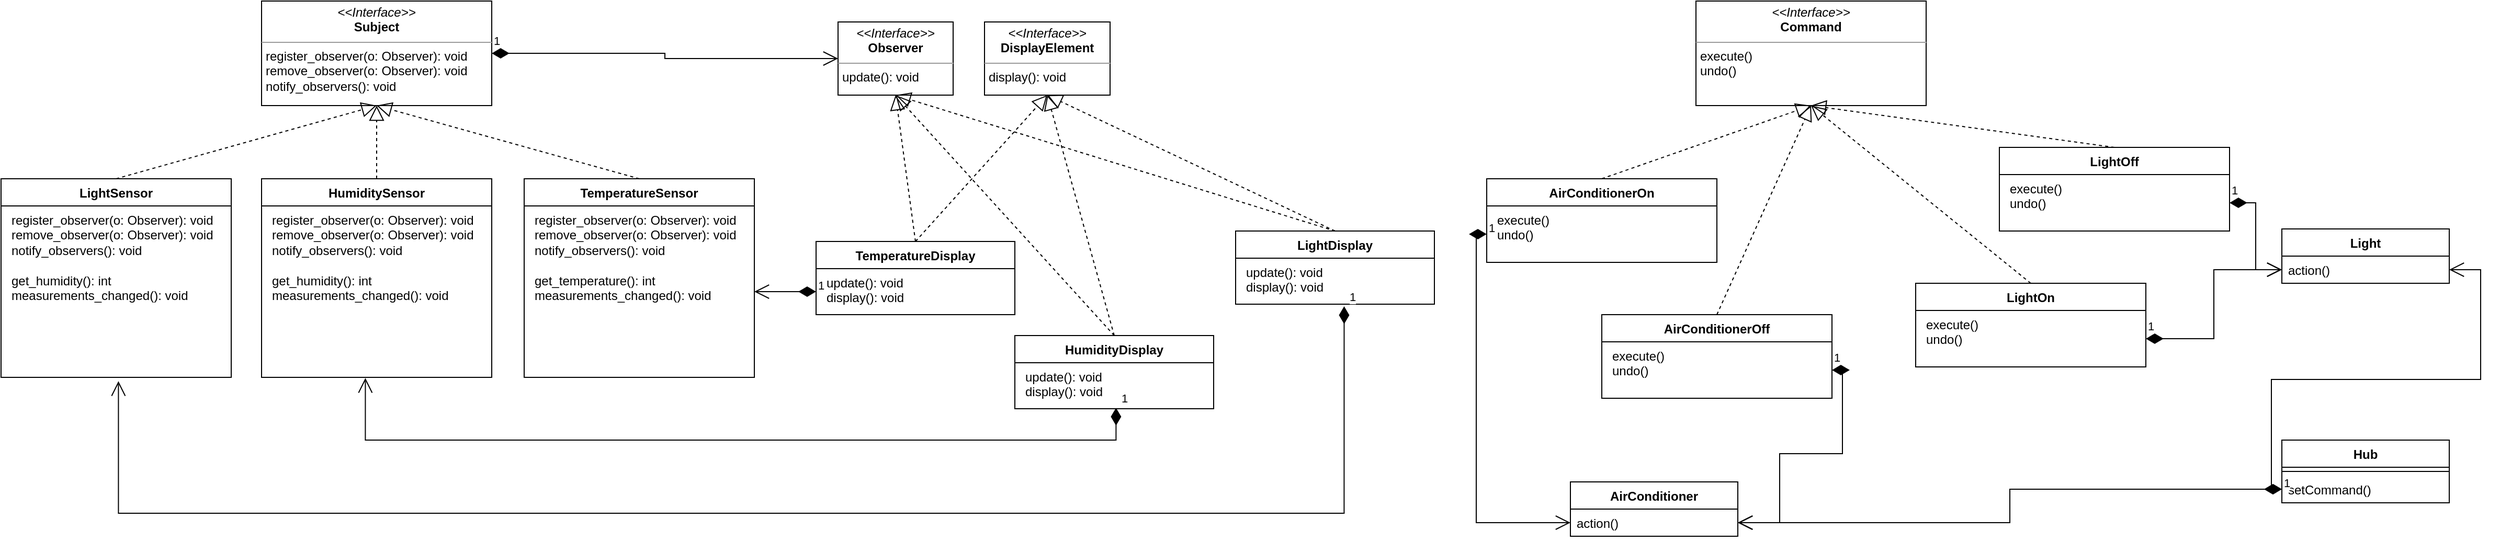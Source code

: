 <mxfile version="22.0.8" type="github">
  <diagram name="Страница — 1" id="e6R8NmJ5cwCOA_7DKm6S">
    <mxGraphModel dx="4170" dy="1506" grid="1" gridSize="10" guides="1" tooltips="1" connect="1" arrows="1" fold="1" page="1" pageScale="1" pageWidth="827" pageHeight="1169" math="0" shadow="0">
      <root>
        <mxCell id="0" />
        <mxCell id="1" parent="0" />
        <mxCell id="ES4Purk-44o4Dzp5gSK--14" value="&lt;p style=&quot;margin:0px;margin-top:4px;text-align:center;&quot;&gt;&lt;i&gt;&amp;lt;&amp;lt;Interface&amp;gt;&amp;gt;&lt;/i&gt;&lt;br&gt;&lt;b&gt;Command&lt;/b&gt;&lt;/p&gt;&lt;hr size=&quot;1&quot;&gt;&lt;p style=&quot;margin:0px;margin-left:4px;&quot;&gt;execute()&lt;/p&gt;&lt;p style=&quot;margin:0px;margin-left:4px;&quot;&gt;undo()&lt;/p&gt;" style="verticalAlign=top;align=left;overflow=fill;fontSize=12;fontFamily=Helvetica;html=1;whiteSpace=wrap;" parent="1" vertex="1">
          <mxGeometry x="130" y="20" width="220" height="100" as="geometry" />
        </mxCell>
        <mxCell id="ES4Purk-44o4Dzp5gSK--17" value="LightOn" style="swimlane;fontStyle=1;align=center;verticalAlign=top;childLayout=stackLayout;horizontal=1;startSize=26;horizontalStack=0;resizeParent=1;resizeParentMax=0;resizeLast=0;collapsible=1;marginBottom=0;whiteSpace=wrap;html=1;" parent="1" vertex="1">
          <mxGeometry x="340" y="290" width="220" height="80" as="geometry" />
        </mxCell>
        <mxCell id="ES4Purk-44o4Dzp5gSK--18" value="&lt;p style=&quot;border-color: var(--border-color); margin: 0px 0px 0px 4px;&quot;&gt;execute()&lt;/p&gt;&lt;p style=&quot;border-color: var(--border-color); margin: 0px 0px 0px 4px;&quot;&gt;undo()&lt;/p&gt;" style="text;strokeColor=none;fillColor=none;align=left;verticalAlign=top;spacingLeft=4;spacingRight=4;overflow=hidden;rotatable=0;points=[[0,0.5],[1,0.5]];portConstraint=eastwest;whiteSpace=wrap;html=1;" parent="ES4Purk-44o4Dzp5gSK--17" vertex="1">
          <mxGeometry y="26" width="220" height="54" as="geometry" />
        </mxCell>
        <mxCell id="ES4Purk-44o4Dzp5gSK--19" value="" style="endArrow=block;dashed=1;endFill=0;endSize=12;html=1;rounded=0;exitX=0.5;exitY=0;exitDx=0;exitDy=0;entryX=0.5;entryY=1;entryDx=0;entryDy=0;" parent="1" source="ES4Purk-44o4Dzp5gSK--17" target="ES4Purk-44o4Dzp5gSK--14" edge="1">
          <mxGeometry width="160" relative="1" as="geometry">
            <mxPoint x="300" y="220" as="sourcePoint" />
            <mxPoint x="460" y="220" as="targetPoint" />
          </mxGeometry>
        </mxCell>
        <mxCell id="ES4Purk-44o4Dzp5gSK--36" value="LightOff" style="swimlane;fontStyle=1;align=center;verticalAlign=top;childLayout=stackLayout;horizontal=1;startSize=26;horizontalStack=0;resizeParent=1;resizeParentMax=0;resizeLast=0;collapsible=1;marginBottom=0;whiteSpace=wrap;html=1;" parent="1" vertex="1">
          <mxGeometry x="420" y="160" width="220" height="80" as="geometry" />
        </mxCell>
        <mxCell id="ES4Purk-44o4Dzp5gSK--37" value="&lt;p style=&quot;border-color: var(--border-color); margin: 0px 0px 0px 4px;&quot;&gt;execute()&lt;/p&gt;&lt;p style=&quot;border-color: var(--border-color); margin: 0px 0px 0px 4px;&quot;&gt;undo()&lt;/p&gt;" style="text;strokeColor=none;fillColor=none;align=left;verticalAlign=top;spacingLeft=4;spacingRight=4;overflow=hidden;rotatable=0;points=[[0,0.5],[1,0.5]];portConstraint=eastwest;whiteSpace=wrap;html=1;" parent="ES4Purk-44o4Dzp5gSK--36" vertex="1">
          <mxGeometry y="26" width="220" height="54" as="geometry" />
        </mxCell>
        <mxCell id="ES4Purk-44o4Dzp5gSK--38" value="" style="endArrow=block;dashed=1;endFill=0;endSize=12;html=1;rounded=0;exitX=0.5;exitY=0;exitDx=0;exitDy=0;entryX=0.5;entryY=1;entryDx=0;entryDy=0;" parent="1" source="ES4Purk-44o4Dzp5gSK--36" target="ES4Purk-44o4Dzp5gSK--14" edge="1">
          <mxGeometry width="160" relative="1" as="geometry">
            <mxPoint x="260" y="240" as="sourcePoint" />
            <mxPoint x="260" y="150" as="targetPoint" />
          </mxGeometry>
        </mxCell>
        <mxCell id="ES4Purk-44o4Dzp5gSK--44" value="AirConditionerOn" style="swimlane;fontStyle=1;align=center;verticalAlign=top;childLayout=stackLayout;horizontal=1;startSize=26;horizontalStack=0;resizeParent=1;resizeParentMax=0;resizeLast=0;collapsible=1;marginBottom=0;whiteSpace=wrap;html=1;" parent="1" vertex="1">
          <mxGeometry x="-70" y="190" width="220" height="80" as="geometry" />
        </mxCell>
        <mxCell id="ES4Purk-44o4Dzp5gSK--45" value="&lt;p style=&quot;border-color: var(--border-color); margin: 0px 0px 0px 4px;&quot;&gt;execute()&lt;/p&gt;&lt;p style=&quot;border-color: var(--border-color); margin: 0px 0px 0px 4px;&quot;&gt;undo()&lt;/p&gt;" style="text;strokeColor=none;fillColor=none;align=left;verticalAlign=top;spacingLeft=4;spacingRight=4;overflow=hidden;rotatable=0;points=[[0,0.5],[1,0.5]];portConstraint=eastwest;whiteSpace=wrap;html=1;" parent="ES4Purk-44o4Dzp5gSK--44" vertex="1">
          <mxGeometry y="26" width="220" height="54" as="geometry" />
        </mxCell>
        <mxCell id="ES4Purk-44o4Dzp5gSK--46" value="AirConditionerOff" style="swimlane;fontStyle=1;align=center;verticalAlign=top;childLayout=stackLayout;horizontal=1;startSize=26;horizontalStack=0;resizeParent=1;resizeParentMax=0;resizeLast=0;collapsible=1;marginBottom=0;whiteSpace=wrap;html=1;" parent="1" vertex="1">
          <mxGeometry x="40" y="320" width="220" height="80" as="geometry" />
        </mxCell>
        <mxCell id="ES4Purk-44o4Dzp5gSK--47" value="&lt;p style=&quot;border-color: var(--border-color); margin: 0px 0px 0px 4px;&quot;&gt;execute()&lt;/p&gt;&lt;p style=&quot;border-color: var(--border-color); margin: 0px 0px 0px 4px;&quot;&gt;undo()&lt;/p&gt;" style="text;strokeColor=none;fillColor=none;align=left;verticalAlign=top;spacingLeft=4;spacingRight=4;overflow=hidden;rotatable=0;points=[[0,0.5],[1,0.5]];portConstraint=eastwest;whiteSpace=wrap;html=1;" parent="ES4Purk-44o4Dzp5gSK--46" vertex="1">
          <mxGeometry y="26" width="220" height="54" as="geometry" />
        </mxCell>
        <mxCell id="ES4Purk-44o4Dzp5gSK--48" value="" style="endArrow=block;dashed=1;endFill=0;endSize=12;html=1;rounded=0;exitX=0.5;exitY=0;exitDx=0;exitDy=0;entryX=0.5;entryY=1;entryDx=0;entryDy=0;" parent="1" source="ES4Purk-44o4Dzp5gSK--46" target="ES4Purk-44o4Dzp5gSK--14" edge="1">
          <mxGeometry width="160" relative="1" as="geometry">
            <mxPoint x="480" y="200" as="sourcePoint" />
            <mxPoint x="250" y="130" as="targetPoint" />
          </mxGeometry>
        </mxCell>
        <mxCell id="ES4Purk-44o4Dzp5gSK--49" value="" style="endArrow=block;dashed=1;endFill=0;endSize=12;html=1;rounded=0;exitX=0.5;exitY=0;exitDx=0;exitDy=0;entryX=0.5;entryY=1;entryDx=0;entryDy=0;" parent="1" source="ES4Purk-44o4Dzp5gSK--44" target="ES4Purk-44o4Dzp5gSK--14" edge="1">
          <mxGeometry width="160" relative="1" as="geometry">
            <mxPoint x="490" y="330" as="sourcePoint" />
            <mxPoint x="250" y="130" as="targetPoint" />
          </mxGeometry>
        </mxCell>
        <mxCell id="ES4Purk-44o4Dzp5gSK--50" value="Light" style="swimlane;fontStyle=1;align=center;verticalAlign=top;childLayout=stackLayout;horizontal=1;startSize=26;horizontalStack=0;resizeParent=1;resizeParentMax=0;resizeLast=0;collapsible=1;marginBottom=0;whiteSpace=wrap;html=1;" parent="1" vertex="1">
          <mxGeometry x="690" y="238" width="160" height="52" as="geometry" />
        </mxCell>
        <mxCell id="ES4Purk-44o4Dzp5gSK--53" value="action()" style="text;strokeColor=none;fillColor=none;align=left;verticalAlign=top;spacingLeft=4;spacingRight=4;overflow=hidden;rotatable=0;points=[[0,0.5],[1,0.5]];portConstraint=eastwest;whiteSpace=wrap;html=1;" parent="ES4Purk-44o4Dzp5gSK--50" vertex="1">
          <mxGeometry y="26" width="160" height="26" as="geometry" />
        </mxCell>
        <mxCell id="ES4Purk-44o4Dzp5gSK--54" value="1" style="endArrow=open;html=1;endSize=12;startArrow=diamondThin;startSize=14;startFill=1;edgeStyle=orthogonalEdgeStyle;align=left;verticalAlign=bottom;rounded=0;entryX=1;entryY=0.5;entryDx=0;entryDy=0;exitX=0;exitY=0.5;exitDx=0;exitDy=0;" parent="1" source="ES4Purk-44o4Dzp5gSK--64" target="ES4Purk-44o4Dzp5gSK--53" edge="1">
          <mxGeometry x="-1" y="3" relative="1" as="geometry">
            <mxPoint x="800" y="110" as="sourcePoint" />
            <mxPoint x="730" y="276" as="targetPoint" />
            <Array as="points">
              <mxPoint x="680" y="487" />
              <mxPoint x="680" y="382" />
              <mxPoint x="880" y="382" />
              <mxPoint x="880" y="277" />
            </Array>
          </mxGeometry>
        </mxCell>
        <mxCell id="ES4Purk-44o4Dzp5gSK--55" value="1" style="endArrow=open;html=1;endSize=12;startArrow=diamondThin;startSize=14;startFill=1;edgeStyle=orthogonalEdgeStyle;align=left;verticalAlign=bottom;rounded=0;exitX=1;exitY=0.5;exitDx=0;exitDy=0;entryX=0;entryY=0.5;entryDx=0;entryDy=0;" parent="1" source="ES4Purk-44o4Dzp5gSK--37" target="ES4Purk-44o4Dzp5gSK--53" edge="1">
          <mxGeometry x="-1" y="3" relative="1" as="geometry">
            <mxPoint x="780" y="74" as="sourcePoint" />
            <mxPoint x="800" y="190" as="targetPoint" />
          </mxGeometry>
        </mxCell>
        <mxCell id="ES4Purk-44o4Dzp5gSK--58" value="1" style="endArrow=open;html=1;endSize=12;startArrow=diamondThin;startSize=14;startFill=1;edgeStyle=orthogonalEdgeStyle;align=left;verticalAlign=bottom;rounded=0;exitX=1;exitY=0.5;exitDx=0;exitDy=0;entryX=0;entryY=0.5;entryDx=0;entryDy=0;" parent="1" source="ES4Purk-44o4Dzp5gSK--18" target="ES4Purk-44o4Dzp5gSK--53" edge="1">
          <mxGeometry x="-1" y="3" relative="1" as="geometry">
            <mxPoint x="650" y="223" as="sourcePoint" />
            <mxPoint x="720" y="449" as="targetPoint" />
          </mxGeometry>
        </mxCell>
        <mxCell id="ES4Purk-44o4Dzp5gSK--59" value="AirConditioner" style="swimlane;fontStyle=1;align=center;verticalAlign=top;childLayout=stackLayout;horizontal=1;startSize=26;horizontalStack=0;resizeParent=1;resizeParentMax=0;resizeLast=0;collapsible=1;marginBottom=0;whiteSpace=wrap;html=1;" parent="1" vertex="1">
          <mxGeometry x="10" y="480" width="160" height="52" as="geometry" />
        </mxCell>
        <mxCell id="ES4Purk-44o4Dzp5gSK--60" value="action()" style="text;strokeColor=none;fillColor=none;align=left;verticalAlign=top;spacingLeft=4;spacingRight=4;overflow=hidden;rotatable=0;points=[[0,0.5],[1,0.5]];portConstraint=eastwest;whiteSpace=wrap;html=1;" parent="ES4Purk-44o4Dzp5gSK--59" vertex="1">
          <mxGeometry y="26" width="160" height="26" as="geometry" />
        </mxCell>
        <mxCell id="ES4Purk-44o4Dzp5gSK--61" value="Hub" style="swimlane;fontStyle=1;align=center;verticalAlign=top;childLayout=stackLayout;horizontal=1;startSize=26;horizontalStack=0;resizeParent=1;resizeParentMax=0;resizeLast=0;collapsible=1;marginBottom=0;whiteSpace=wrap;html=1;" parent="1" vertex="1">
          <mxGeometry x="690" y="440" width="160" height="60" as="geometry" />
        </mxCell>
        <mxCell id="ES4Purk-44o4Dzp5gSK--63" value="" style="line;strokeWidth=1;fillColor=none;align=left;verticalAlign=middle;spacingTop=-1;spacingLeft=3;spacingRight=3;rotatable=0;labelPosition=right;points=[];portConstraint=eastwest;strokeColor=inherit;" parent="ES4Purk-44o4Dzp5gSK--61" vertex="1">
          <mxGeometry y="26" width="160" height="8" as="geometry" />
        </mxCell>
        <mxCell id="ES4Purk-44o4Dzp5gSK--64" value="setCommand()" style="text;strokeColor=none;fillColor=none;align=left;verticalAlign=top;spacingLeft=4;spacingRight=4;overflow=hidden;rotatable=0;points=[[0,0.5],[1,0.5]];portConstraint=eastwest;whiteSpace=wrap;html=1;" parent="ES4Purk-44o4Dzp5gSK--61" vertex="1">
          <mxGeometry y="34" width="160" height="26" as="geometry" />
        </mxCell>
        <mxCell id="ES4Purk-44o4Dzp5gSK--65" value="1" style="endArrow=open;html=1;endSize=12;startArrow=diamondThin;startSize=14;startFill=1;edgeStyle=orthogonalEdgeStyle;align=left;verticalAlign=bottom;rounded=0;exitX=1;exitY=0.5;exitDx=0;exitDy=0;entryX=1;entryY=0.5;entryDx=0;entryDy=0;" parent="1" source="ES4Purk-44o4Dzp5gSK--47" target="ES4Purk-44o4Dzp5gSK--60" edge="1">
          <mxGeometry x="-1" y="3" relative="1" as="geometry">
            <mxPoint x="70" y="489.5" as="sourcePoint" />
            <mxPoint x="10" y="560" as="targetPoint" />
            <Array as="points">
              <mxPoint x="270" y="373" />
              <mxPoint x="270" y="453" />
              <mxPoint x="210" y="453" />
              <mxPoint x="210" y="519" />
            </Array>
          </mxGeometry>
        </mxCell>
        <mxCell id="ES4Purk-44o4Dzp5gSK--66" value="1" style="endArrow=open;html=1;endSize=12;startArrow=diamondThin;startSize=14;startFill=1;edgeStyle=orthogonalEdgeStyle;align=left;verticalAlign=bottom;rounded=0;exitX=0;exitY=0.5;exitDx=0;exitDy=0;entryX=0;entryY=0.5;entryDx=0;entryDy=0;" parent="1" source="ES4Purk-44o4Dzp5gSK--45" target="ES4Purk-44o4Dzp5gSK--60" edge="1">
          <mxGeometry x="-1" y="3" relative="1" as="geometry">
            <mxPoint x="20" y="429" as="sourcePoint" />
            <mxPoint x="110" y="585" as="targetPoint" />
          </mxGeometry>
        </mxCell>
        <mxCell id="LgK20xLnih33IUUHt0mr-1" value="1" style="endArrow=open;html=1;endSize=12;startArrow=diamondThin;startSize=14;startFill=1;edgeStyle=orthogonalEdgeStyle;align=left;verticalAlign=bottom;rounded=0;entryX=1;entryY=0.5;entryDx=0;entryDy=0;exitX=0;exitY=0.5;exitDx=0;exitDy=0;" parent="1" source="ES4Purk-44o4Dzp5gSK--64" target="ES4Purk-44o4Dzp5gSK--60" edge="1">
          <mxGeometry x="-1" y="3" relative="1" as="geometry">
            <mxPoint x="650" y="396.5" as="sourcePoint" />
            <mxPoint x="670" y="615.5" as="targetPoint" />
          </mxGeometry>
        </mxCell>
        <mxCell id="ij705wIb2gcpaPk8cedF-1" value="&lt;p style=&quot;margin:0px;margin-top:4px;text-align:center;&quot;&gt;&lt;i&gt;&amp;lt;&amp;lt;Interface&amp;gt;&amp;gt;&lt;/i&gt;&lt;br&gt;&lt;b&gt;Subject&lt;/b&gt;&lt;/p&gt;&lt;hr size=&quot;1&quot;&gt;&lt;p style=&quot;margin:0px;margin-left:4px;&quot;&gt;register_observer(o: Observer): void&lt;br&gt;remove_observer(o: Observer): void&lt;br&gt;&lt;/p&gt;&lt;p style=&quot;margin:0px;margin-left:4px;&quot;&gt;notify_observers(): void&lt;br&gt;&lt;/p&gt;" style="verticalAlign=top;align=left;overflow=fill;fontSize=12;fontFamily=Helvetica;html=1;whiteSpace=wrap;" vertex="1" parent="1">
          <mxGeometry x="-1241" y="20" width="220" height="100" as="geometry" />
        </mxCell>
        <mxCell id="ij705wIb2gcpaPk8cedF-2" value="&lt;p style=&quot;margin:0px;margin-top:4px;text-align:center;&quot;&gt;&lt;i&gt;&amp;lt;&amp;lt;Interface&amp;gt;&amp;gt;&lt;/i&gt;&lt;br&gt;&lt;b&gt;Observer&lt;/b&gt;&lt;/p&gt;&lt;hr size=&quot;1&quot;&gt;&lt;p style=&quot;margin:0px;margin-left:4px;&quot;&gt;update(): void&lt;br&gt;&lt;/p&gt;" style="verticalAlign=top;align=left;overflow=fill;fontSize=12;fontFamily=Helvetica;html=1;whiteSpace=wrap;" vertex="1" parent="1">
          <mxGeometry x="-690" y="40" width="110" height="70" as="geometry" />
        </mxCell>
        <mxCell id="ij705wIb2gcpaPk8cedF-3" value="&lt;p style=&quot;margin:0px;margin-top:4px;text-align:center;&quot;&gt;&lt;i&gt;&amp;lt;&amp;lt;Interface&amp;gt;&amp;gt;&lt;/i&gt;&lt;br&gt;&lt;b&gt;DisplayElement&lt;/b&gt;&lt;/p&gt;&lt;hr size=&quot;1&quot;&gt;&lt;p style=&quot;margin:0px;margin-left:4px;&quot;&gt;display(): void&lt;br&gt;&lt;/p&gt;" style="verticalAlign=top;align=left;overflow=fill;fontSize=12;fontFamily=Helvetica;html=1;whiteSpace=wrap;" vertex="1" parent="1">
          <mxGeometry x="-550" y="40" width="120" height="70" as="geometry" />
        </mxCell>
        <mxCell id="ij705wIb2gcpaPk8cedF-4" value="TemperatureSensor" style="swimlane;fontStyle=1;align=center;verticalAlign=top;childLayout=stackLayout;horizontal=1;startSize=26;horizontalStack=0;resizeParent=1;resizeParentMax=0;resizeLast=0;collapsible=1;marginBottom=0;whiteSpace=wrap;html=1;" vertex="1" parent="1">
          <mxGeometry x="-990" y="190" width="220" height="190" as="geometry" />
        </mxCell>
        <mxCell id="ij705wIb2gcpaPk8cedF-5" value="&lt;p style=&quot;border-color: var(--border-color); margin: 0px 0px 0px 4px;&quot;&gt;register_observer(o: Observer): void&lt;br style=&quot;border-color: var(--border-color);&quot;&gt;remove_observer(o: Observer): void&lt;br style=&quot;border-color: var(--border-color);&quot;&gt;&lt;/p&gt;&lt;p style=&quot;border-color: var(--border-color); margin: 0px 0px 0px 4px;&quot;&gt;notify_observers(): void&lt;/p&gt;&lt;p style=&quot;border-color: var(--border-color); margin: 0px 0px 0px 4px;&quot;&gt;&lt;br&gt;&lt;/p&gt;&lt;p style=&quot;border-color: var(--border-color); margin: 0px 0px 0px 4px;&quot;&gt;get_temperature(): int&lt;/p&gt;&lt;p style=&quot;border-color: var(--border-color); margin: 0px 0px 0px 4px;&quot;&gt;measurements_changed(): void&lt;/p&gt;" style="text;strokeColor=none;fillColor=none;align=left;verticalAlign=top;spacingLeft=4;spacingRight=4;overflow=hidden;rotatable=0;points=[[0,0.5],[1,0.5]];portConstraint=eastwest;whiteSpace=wrap;html=1;" vertex="1" parent="ij705wIb2gcpaPk8cedF-4">
          <mxGeometry y="26" width="220" height="164" as="geometry" />
        </mxCell>
        <mxCell id="ij705wIb2gcpaPk8cedF-6" value="" style="endArrow=block;dashed=1;endFill=0;endSize=12;html=1;rounded=0;exitX=0.5;exitY=0;exitDx=0;exitDy=0;entryX=0.5;entryY=1;entryDx=0;entryDy=0;" edge="1" parent="1" source="ij705wIb2gcpaPk8cedF-4" target="ij705wIb2gcpaPk8cedF-1">
          <mxGeometry width="160" relative="1" as="geometry">
            <mxPoint x="-810" y="220" as="sourcePoint" />
            <mxPoint x="-650" y="220" as="targetPoint" />
          </mxGeometry>
        </mxCell>
        <mxCell id="ij705wIb2gcpaPk8cedF-7" value="1" style="endArrow=open;html=1;endSize=12;startArrow=diamondThin;startSize=14;startFill=1;edgeStyle=orthogonalEdgeStyle;align=left;verticalAlign=bottom;rounded=0;exitX=1;exitY=0.5;exitDx=0;exitDy=0;entryX=0;entryY=0.5;entryDx=0;entryDy=0;" edge="1" parent="1" source="ij705wIb2gcpaPk8cedF-1" target="ij705wIb2gcpaPk8cedF-2">
          <mxGeometry x="-1" y="3" relative="1" as="geometry">
            <mxPoint x="-820" y="120" as="sourcePoint" />
            <mxPoint x="-660" y="120" as="targetPoint" />
          </mxGeometry>
        </mxCell>
        <mxCell id="ij705wIb2gcpaPk8cedF-8" value="TemperatureDisplay" style="swimlane;fontStyle=1;align=center;verticalAlign=top;childLayout=stackLayout;horizontal=1;startSize=26;horizontalStack=0;resizeParent=1;resizeParentMax=0;resizeLast=0;collapsible=1;marginBottom=0;whiteSpace=wrap;html=1;" vertex="1" parent="1">
          <mxGeometry x="-711" y="250" width="190" height="70" as="geometry">
            <mxRectangle x="300" y="210" width="190" height="30" as="alternateBounds" />
          </mxGeometry>
        </mxCell>
        <mxCell id="ij705wIb2gcpaPk8cedF-9" value="&lt;p style=&quot;border-color: var(--border-color); margin: 0px 0px 0px 4px;&quot;&gt;update(): void&lt;/p&gt;&lt;p style=&quot;border-color: var(--border-color); margin: 0px 0px 0px 4px;&quot;&gt;display(): void&lt;/p&gt;" style="text;strokeColor=none;fillColor=none;align=left;verticalAlign=top;spacingLeft=4;spacingRight=4;overflow=hidden;rotatable=0;points=[[0,0.5],[1,0.5]];portConstraint=eastwest;whiteSpace=wrap;html=1;" vertex="1" parent="ij705wIb2gcpaPk8cedF-8">
          <mxGeometry y="26" width="190" height="44" as="geometry" />
        </mxCell>
        <mxCell id="ij705wIb2gcpaPk8cedF-10" value="" style="endArrow=block;dashed=1;endFill=0;endSize=12;html=1;rounded=0;entryX=0.5;entryY=1;entryDx=0;entryDy=0;exitX=0.5;exitY=0;exitDx=0;exitDy=0;" edge="1" parent="1" source="ij705wIb2gcpaPk8cedF-8" target="ij705wIb2gcpaPk8cedF-2">
          <mxGeometry width="160" relative="1" as="geometry">
            <mxPoint x="-850" y="190" as="sourcePoint" />
            <mxPoint x="-690" y="190" as="targetPoint" />
          </mxGeometry>
        </mxCell>
        <mxCell id="ij705wIb2gcpaPk8cedF-11" value="" style="endArrow=block;dashed=1;endFill=0;endSize=12;html=1;rounded=0;entryX=0.5;entryY=1;entryDx=0;entryDy=0;exitX=0.5;exitY=0;exitDx=0;exitDy=0;" edge="1" parent="1" source="ij705wIb2gcpaPk8cedF-8" target="ij705wIb2gcpaPk8cedF-3">
          <mxGeometry width="160" relative="1" as="geometry">
            <mxPoint x="-850" y="190" as="sourcePoint" />
            <mxPoint x="-690" y="190" as="targetPoint" />
          </mxGeometry>
        </mxCell>
        <mxCell id="ij705wIb2gcpaPk8cedF-12" value="1" style="endArrow=open;html=1;endSize=12;startArrow=diamondThin;startSize=14;startFill=1;edgeStyle=orthogonalEdgeStyle;align=left;verticalAlign=bottom;rounded=0;exitX=0;exitY=0.5;exitDx=0;exitDy=0;entryX=1;entryY=0.5;entryDx=0;entryDy=0;" edge="1" parent="1" source="ij705wIb2gcpaPk8cedF-9" target="ij705wIb2gcpaPk8cedF-5">
          <mxGeometry x="-1" y="3" relative="1" as="geometry">
            <mxPoint x="-830" y="310" as="sourcePoint" />
            <mxPoint x="-670" y="310" as="targetPoint" />
          </mxGeometry>
        </mxCell>
        <mxCell id="ij705wIb2gcpaPk8cedF-13" value="HumidityDisplay" style="swimlane;fontStyle=1;align=center;verticalAlign=top;childLayout=stackLayout;horizontal=1;startSize=26;horizontalStack=0;resizeParent=1;resizeParentMax=0;resizeLast=0;collapsible=1;marginBottom=0;whiteSpace=wrap;html=1;" vertex="1" parent="1">
          <mxGeometry x="-521" y="340" width="190" height="70" as="geometry">
            <mxRectangle x="300" y="210" width="190" height="30" as="alternateBounds" />
          </mxGeometry>
        </mxCell>
        <mxCell id="ij705wIb2gcpaPk8cedF-14" value="&lt;p style=&quot;border-color: var(--border-color); margin: 0px 0px 0px 4px;&quot;&gt;update(): void&lt;/p&gt;&lt;p style=&quot;border-color: var(--border-color); margin: 0px 0px 0px 4px;&quot;&gt;display(): void&lt;/p&gt;" style="text;strokeColor=none;fillColor=none;align=left;verticalAlign=top;spacingLeft=4;spacingRight=4;overflow=hidden;rotatable=0;points=[[0,0.5],[1,0.5]];portConstraint=eastwest;whiteSpace=wrap;html=1;" vertex="1" parent="ij705wIb2gcpaPk8cedF-13">
          <mxGeometry y="26" width="190" height="44" as="geometry" />
        </mxCell>
        <mxCell id="ij705wIb2gcpaPk8cedF-15" value="LightDisplay" style="swimlane;fontStyle=1;align=center;verticalAlign=top;childLayout=stackLayout;horizontal=1;startSize=26;horizontalStack=0;resizeParent=1;resizeParentMax=0;resizeLast=0;collapsible=1;marginBottom=0;whiteSpace=wrap;html=1;" vertex="1" parent="1">
          <mxGeometry x="-310" y="240" width="190" height="70" as="geometry">
            <mxRectangle x="300" y="210" width="190" height="30" as="alternateBounds" />
          </mxGeometry>
        </mxCell>
        <mxCell id="ij705wIb2gcpaPk8cedF-16" value="&lt;p style=&quot;border-color: var(--border-color); margin: 0px 0px 0px 4px;&quot;&gt;update(): void&lt;/p&gt;&lt;p style=&quot;border-color: var(--border-color); margin: 0px 0px 0px 4px;&quot;&gt;display(): void&lt;/p&gt;" style="text;strokeColor=none;fillColor=none;align=left;verticalAlign=top;spacingLeft=4;spacingRight=4;overflow=hidden;rotatable=0;points=[[0,0.5],[1,0.5]];portConstraint=eastwest;whiteSpace=wrap;html=1;" vertex="1" parent="ij705wIb2gcpaPk8cedF-15">
          <mxGeometry y="26" width="190" height="44" as="geometry" />
        </mxCell>
        <mxCell id="ij705wIb2gcpaPk8cedF-17" value="" style="endArrow=block;dashed=1;endFill=0;endSize=12;html=1;rounded=0;entryX=0.5;entryY=1;entryDx=0;entryDy=0;exitX=0.5;exitY=0;exitDx=0;exitDy=0;" edge="1" parent="1" source="ij705wIb2gcpaPk8cedF-15" target="ij705wIb2gcpaPk8cedF-2">
          <mxGeometry width="160" relative="1" as="geometry">
            <mxPoint x="-355" y="170" as="sourcePoint" />
            <mxPoint x="-395" y="90" as="targetPoint" />
          </mxGeometry>
        </mxCell>
        <mxCell id="ij705wIb2gcpaPk8cedF-18" value="" style="endArrow=block;dashed=1;endFill=0;endSize=12;html=1;rounded=0;entryX=0.5;entryY=1;entryDx=0;entryDy=0;exitX=0.5;exitY=0;exitDx=0;exitDy=0;" edge="1" parent="1" source="ij705wIb2gcpaPk8cedF-15" target="ij705wIb2gcpaPk8cedF-3">
          <mxGeometry width="160" relative="1" as="geometry">
            <mxPoint x="-427.5" y="190" as="sourcePoint" />
            <mxPoint x="-322.5" y="110" as="targetPoint" />
          </mxGeometry>
        </mxCell>
        <mxCell id="ij705wIb2gcpaPk8cedF-19" value="" style="endArrow=block;dashed=1;endFill=0;endSize=12;html=1;rounded=0;entryX=0.5;entryY=1;entryDx=0;entryDy=0;exitX=0.5;exitY=0;exitDx=0;exitDy=0;" edge="1" parent="1" source="ij705wIb2gcpaPk8cedF-13" target="ij705wIb2gcpaPk8cedF-2">
          <mxGeometry width="160" relative="1" as="geometry">
            <mxPoint x="-375" y="380" as="sourcePoint" />
            <mxPoint x="-490" y="300" as="targetPoint" />
          </mxGeometry>
        </mxCell>
        <mxCell id="ij705wIb2gcpaPk8cedF-20" value="" style="endArrow=block;dashed=1;endFill=0;endSize=12;html=1;rounded=0;entryX=0.5;entryY=1;entryDx=0;entryDy=0;exitX=0.5;exitY=0;exitDx=0;exitDy=0;" edge="1" parent="1" source="ij705wIb2gcpaPk8cedF-13" target="ij705wIb2gcpaPk8cedF-3">
          <mxGeometry width="160" relative="1" as="geometry">
            <mxPoint x="-585" y="300" as="sourcePoint" />
            <mxPoint x="-625" y="120" as="targetPoint" />
          </mxGeometry>
        </mxCell>
        <mxCell id="ij705wIb2gcpaPk8cedF-23" value="HumiditySensor" style="swimlane;fontStyle=1;align=center;verticalAlign=top;childLayout=stackLayout;horizontal=1;startSize=26;horizontalStack=0;resizeParent=1;resizeParentMax=0;resizeLast=0;collapsible=1;marginBottom=0;whiteSpace=wrap;html=1;" vertex="1" parent="1">
          <mxGeometry x="-1241" y="190" width="220" height="190" as="geometry" />
        </mxCell>
        <mxCell id="ij705wIb2gcpaPk8cedF-24" value="&lt;p style=&quot;border-color: var(--border-color); margin: 0px 0px 0px 4px;&quot;&gt;register_observer(o: Observer): void&lt;br style=&quot;border-color: var(--border-color);&quot;&gt;remove_observer(o: Observer): void&lt;br style=&quot;border-color: var(--border-color);&quot;&gt;&lt;/p&gt;&lt;p style=&quot;border-color: var(--border-color); margin: 0px 0px 0px 4px;&quot;&gt;notify_observers(): void&lt;/p&gt;&lt;p style=&quot;border-color: var(--border-color); margin: 0px 0px 0px 4px;&quot;&gt;&lt;br&gt;&lt;/p&gt;&lt;p style=&quot;border-color: var(--border-color); margin: 0px 0px 0px 4px;&quot;&gt;get_humidity(): int&lt;/p&gt;&lt;p style=&quot;border-color: var(--border-color); margin: 0px 0px 0px 4px;&quot;&gt;measurements_changed(): void&lt;/p&gt;" style="text;strokeColor=none;fillColor=none;align=left;verticalAlign=top;spacingLeft=4;spacingRight=4;overflow=hidden;rotatable=0;points=[[0,0.5],[1,0.5]];portConstraint=eastwest;whiteSpace=wrap;html=1;" vertex="1" parent="ij705wIb2gcpaPk8cedF-23">
          <mxGeometry y="26" width="220" height="164" as="geometry" />
        </mxCell>
        <mxCell id="ij705wIb2gcpaPk8cedF-25" value="" style="endArrow=block;dashed=1;endFill=0;endSize=12;html=1;rounded=0;exitX=0.5;exitY=0;exitDx=0;exitDy=0;entryX=0.5;entryY=1;entryDx=0;entryDy=0;" edge="1" parent="1" source="ij705wIb2gcpaPk8cedF-23" target="ij705wIb2gcpaPk8cedF-1">
          <mxGeometry width="160" relative="1" as="geometry">
            <mxPoint x="-870" y="200" as="sourcePoint" />
            <mxPoint x="-970" y="140" as="targetPoint" />
          </mxGeometry>
        </mxCell>
        <mxCell id="ij705wIb2gcpaPk8cedF-26" value="LightSensor" style="swimlane;fontStyle=1;align=center;verticalAlign=top;childLayout=stackLayout;horizontal=1;startSize=26;horizontalStack=0;resizeParent=1;resizeParentMax=0;resizeLast=0;collapsible=1;marginBottom=0;whiteSpace=wrap;html=1;" vertex="1" parent="1">
          <mxGeometry x="-1490" y="190" width="220" height="190" as="geometry" />
        </mxCell>
        <mxCell id="ij705wIb2gcpaPk8cedF-27" value="&lt;p style=&quot;border-color: var(--border-color); margin: 0px 0px 0px 4px;&quot;&gt;register_observer(o: Observer): void&lt;br style=&quot;border-color: var(--border-color);&quot;&gt;remove_observer(o: Observer): void&lt;br style=&quot;border-color: var(--border-color);&quot;&gt;&lt;/p&gt;&lt;p style=&quot;border-color: var(--border-color); margin: 0px 0px 0px 4px;&quot;&gt;notify_observers(): void&lt;/p&gt;&lt;p style=&quot;border-color: var(--border-color); margin: 0px 0px 0px 4px;&quot;&gt;&lt;br&gt;&lt;/p&gt;&lt;p style=&quot;border-color: var(--border-color); margin: 0px 0px 0px 4px;&quot;&gt;get_humidity(): int&lt;/p&gt;&lt;p style=&quot;border-color: var(--border-color); margin: 0px 0px 0px 4px;&quot;&gt;measurements_changed(): void&lt;/p&gt;" style="text;strokeColor=none;fillColor=none;align=left;verticalAlign=top;spacingLeft=4;spacingRight=4;overflow=hidden;rotatable=0;points=[[0,0.5],[1,0.5]];portConstraint=eastwest;whiteSpace=wrap;html=1;" vertex="1" parent="ij705wIb2gcpaPk8cedF-26">
          <mxGeometry y="26" width="220" height="164" as="geometry" />
        </mxCell>
        <mxCell id="ij705wIb2gcpaPk8cedF-28" value="" style="endArrow=block;dashed=1;endFill=0;endSize=12;html=1;rounded=0;exitX=0.5;exitY=0;exitDx=0;exitDy=0;entryX=0.5;entryY=1;entryDx=0;entryDy=0;" edge="1" parent="1" source="ij705wIb2gcpaPk8cedF-26" target="ij705wIb2gcpaPk8cedF-1">
          <mxGeometry width="160" relative="1" as="geometry">
            <mxPoint x="-1370" y="180" as="sourcePoint" />
            <mxPoint x="-1219" y="120" as="targetPoint" />
          </mxGeometry>
        </mxCell>
        <mxCell id="ij705wIb2gcpaPk8cedF-31" value="1" style="endArrow=open;html=1;endSize=12;startArrow=diamondThin;startSize=14;startFill=1;edgeStyle=orthogonalEdgeStyle;align=left;verticalAlign=bottom;rounded=0;entryX=0.451;entryY=1.004;entryDx=0;entryDy=0;entryPerimeter=0;exitX=0.509;exitY=0.98;exitDx=0;exitDy=0;exitPerimeter=0;" edge="1" parent="1" source="ij705wIb2gcpaPk8cedF-14" target="ij705wIb2gcpaPk8cedF-24">
          <mxGeometry x="-1" y="3" relative="1" as="geometry">
            <mxPoint x="-420" y="480" as="sourcePoint" />
            <mxPoint x="-760" y="308" as="targetPoint" />
            <Array as="points">
              <mxPoint x="-424" y="440" />
              <mxPoint x="-1142" y="440" />
            </Array>
          </mxGeometry>
        </mxCell>
        <mxCell id="ij705wIb2gcpaPk8cedF-34" value="1" style="endArrow=open;html=1;endSize=12;startArrow=diamondThin;startSize=14;startFill=1;edgeStyle=orthogonalEdgeStyle;align=left;verticalAlign=bottom;rounded=0;exitX=0.546;exitY=1.045;exitDx=0;exitDy=0;exitPerimeter=0;entryX=0.51;entryY=1.022;entryDx=0;entryDy=0;entryPerimeter=0;" edge="1" parent="1" source="ij705wIb2gcpaPk8cedF-16" target="ij705wIb2gcpaPk8cedF-27">
          <mxGeometry x="-1" y="3" relative="1" as="geometry">
            <mxPoint x="-701" y="308" as="sourcePoint" />
            <mxPoint x="-790" y="560" as="targetPoint" />
            <Array as="points">
              <mxPoint x="-206" y="510" />
              <mxPoint x="-1378" y="510" />
            </Array>
          </mxGeometry>
        </mxCell>
      </root>
    </mxGraphModel>
  </diagram>
</mxfile>
